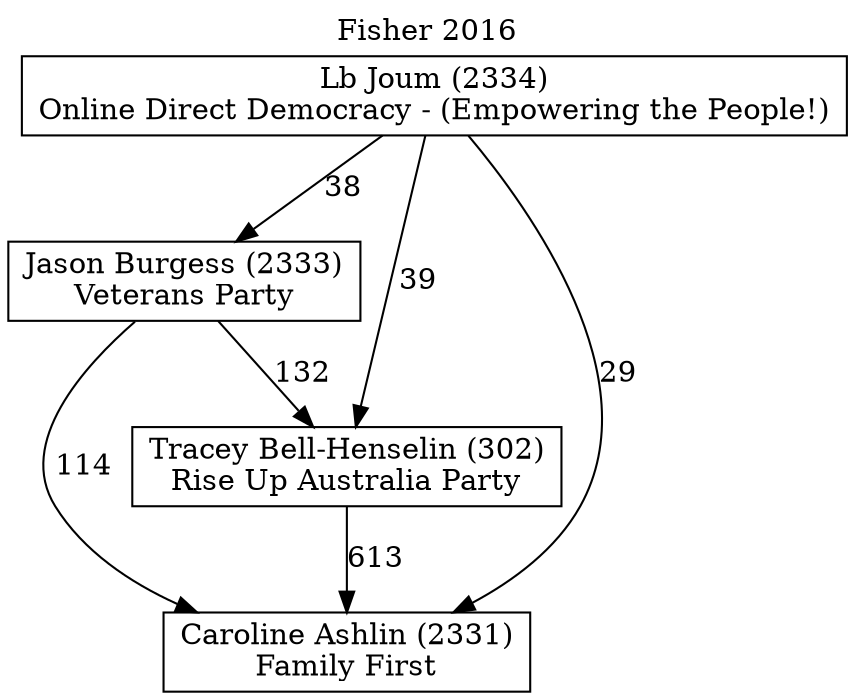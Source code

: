 // House preference flow
digraph "Caroline Ashlin (2331)_Fisher_2016" {
	graph [label="Fisher 2016" labelloc=t mclimit=10]
	node [shape=box]
	"Jason Burgess (2333)" [label="Jason Burgess (2333)
Veterans Party"]
	"Tracey Bell-Henselin (302)" [label="Tracey Bell-Henselin (302)
Rise Up Australia Party"]
	"Caroline Ashlin (2331)" [label="Caroline Ashlin (2331)
Family First"]
	"Lb Joum (2334)" [label="Lb Joum (2334)
Online Direct Democracy - (Empowering the People!)"]
	"Lb Joum (2334)" -> "Jason Burgess (2333)" [label=38]
	"Jason Burgess (2333)" -> "Tracey Bell-Henselin (302)" [label=132]
	"Lb Joum (2334)" -> "Caroline Ashlin (2331)" [label=29]
	"Tracey Bell-Henselin (302)" -> "Caroline Ashlin (2331)" [label=613]
	"Lb Joum (2334)" -> "Tracey Bell-Henselin (302)" [label=39]
	"Jason Burgess (2333)" -> "Caroline Ashlin (2331)" [label=114]
}
